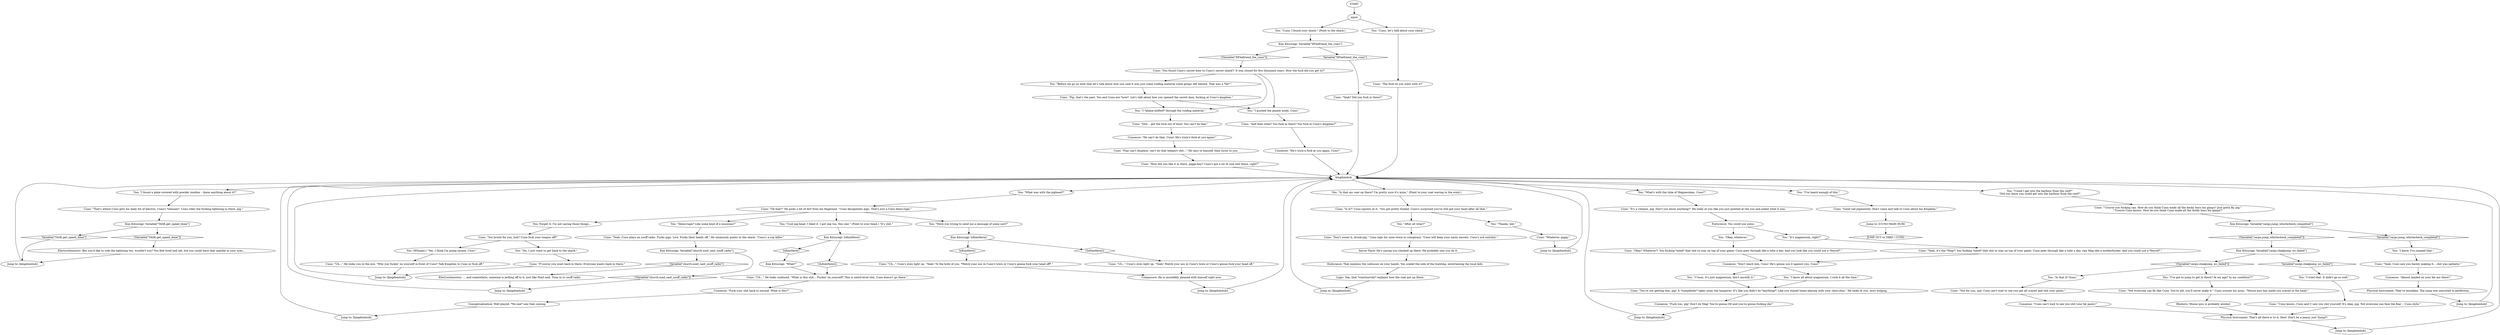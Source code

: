 # YARD / CUNO SHACK
# Talk to Cuno about the content relating to his shack (after you've been inside)
# ==================================================
digraph G {
	  0 [label="START"];
	  1 [label="input"];
	  2 [label="You: \"I *phase-shifted* through the roofing material.\""];
	  3 [label="Cuno: \"Uh...\" He looks confused. \"What is this shit... Fuckin' on yourself? This is weird-level shit, Cuno doesn't go there.\""];
	  4 [label="Cunoesse: \"Fuck your shit back to normal. What is this?\""];
	  5 [label="Rhetoric: Moose piss is probably alcohol."];
	  6 [label="Jump to: [kingdomhub]"];
	  7 [label="You: \"I know. I've jumped that.\""];
	  8 [label="Cuno: \"Pig, that's the past. You and Cuno are *now*. Let's talk about how you opened the secret door, fucking at Cuno's kingdom.\""];
	  9 [label="You: \"Demo-tape? Like some kind of a musician?\""];
	  10 [label="Jump to: [kingdomhub]"];
	  11 [label="Kim Kitsuragi: IsKimHere()"];
	  12 [label="IsKimHere()", shape=diamond];
	  13 [label="!(IsKimHere())", shape=diamond];
	  14 [label="Cunoesse: \"Cuno can't wait to see you shit your fat pants!\""];
	  15 [label="Composure: He is incredibly pleased with himself right now."];
	  16 [label="Cuno: \"Oh that?\" He picks a bit of dirt from his fingernail. \"Cuno decapitates pigs. That's just a Cuno demo-tape.\""];
	  17 [label="Cuno: \"Is it?\" Cuno squints at it. \"You got pretty fucked. Cuno's surprised you've still got your head after all that.\""];
	  18 [label="Cuno: \"'Course you fucking can. How do you think Cuno made all the docky boys his gimps? Just gotta fly, pig.\"\n\"'Course Cuno knows. How do you think Cuno made all the docky boys his gimps?\""];
	  19 [label="Physical Instrument: That's all there is to it, then! Don't be a pansy, just *jump*!"];
	  20 [label="Cuno: \"Don't sweat it, drunk-pig.\" Cuno taps his nose twice in conspiracy. \"Cuno will keep your nasty secrets. Cuno's not snitchin'.\""];
	  21 [label="Physical Instrument: They're mistaken. The jump was executed to perfection."];
	  22 [label="You: \"What's with the tube of Magnesolam, Cuno?\""];
	  23 [label="You: \"Before we go on with that let's talk about how you said it was just some roofing material some gimps left behind. That was a *lie*.\""];
	  24 [label="Cuno: \"Yeah, Cuno plays on snuff radio. Fucks pigs. Live. Fucks their heads off.\" He ominously points to the shack. \"Cuno's a cop killer.\""];
	  25 [label="Endurance: That explains the callouses on your hands. You scaled the side of the building, entertaining the local kids."];
	  26 [label="Cuno: \"How did you like it in there, piggo-boy? Cuno's got a lot of cool shit there, right?\""];
	  27 [label="Jump to: [kingdomhub]"];
	  28 [label="Cuno: \"Okay? Whatever?! You fucking *need* that shit to stay on top of your game. Cuno goes through like a tube a day. And you look like you could use a *barrel*.\""];
	  29 [label="Cuno: \"Uh...\" Cuno's eyes light up. \"Yeah! Watch your ass in Cuno's town or Cuno's gonna fuck your head off.\""];
	  30 [label="Cuno: \"Shit... get the fuck out of here! You can't do that.\""];
	  31 [label="Kim Kitsuragi: \"What?\""];
	  32 [label="You: \"It's magnesium, right?\""];
	  33 [label="Kim Kitsuragi: Variable[\"cargo.jump_whictecheck_completed\"]"];
	  34 [label="Variable[\"cargo.jump_whictecheck_completed\"]", shape=diamond];
	  35 [label="!(Variable[\"cargo.jump_whictecheck_completed\"])", shape=diamond];
	  36 [label="You: \"I found a plate covered with powder residue -- know anything about it?\""];
	  37 [label="Conceptualization: Well played. *No one* saw that coming."];
	  38 [label="Electrochemistry: ... and somewhere, someone is jerking off to it, just like Noid said. Tune in to snuff radio."];
	  39 [label="Cuno: \"Pigs can't displace, can't do that teleport shit...\" He says to himself, then turns to you."];
	  40 [label="You: \"Cuno, I found your shack.\" (Point to the shack.)"];
	  41 [label="You: \"I've heard enough of this.\""];
	  42 [label="You: \"Is that my coat up there? I'm pretty sure it's mine.\" (Point to your coat waving in the wind.)"];
	  43 [label="Cuno: \"Not for you, pig! Cuno can't wait to see you get all scared and shit your pants.\""];
	  44 [label="You: \"After all what?\""];
	  45 [label="Cuno: \"Uh...\" He looks you in the eye. \"Why you fuckin' on yourself in front of Cuno? Talk Kingdom to Cuno or fuck off.\""];
	  46 [label="Cuno: \"It's a vitamin, pig. Don't you know anything?\" He looks at you like you just pointed at the sun and asked what it was."];
	  47 [label="You: \"Okay, whatever.\""];
	  48 [label="Cuno: \"Cuno knows. Cuno and C saw you shit yourself. It's okay, pig. Not everyone can face the fear -- Cuno style.\""];
	  49 [label="You: \"Thanks, kid.\""];
	  50 [label="Logic: Yep, that *conclusively* explains how the coat got up there."];
	  51 [label="You: \"I've got to jump to get in there? At my age? In my condition?!\""];
	  52 [label="Cunoesse: \"He's tryin'a fuck at you again, Cuno!\""];
	  53 [label="Kim Kitsuragi: Variable[\"TASK.get_speed_done\"]"];
	  54 [label="Variable[\"TASK.get_speed_done\"]", shape=diamond];
	  55 [label="!(Variable[\"TASK.get_speed_done\"])", shape=diamond];
	  56 [label="Cuno: \"Whatever, piggy.\""];
	  57 [label="Jump to: [kingdomhub]"];
	  58 [label="Kim Kitsuragi: IsKimHere()"];
	  59 [label="IsKimHere()", shape=diamond];
	  60 [label="!(IsKimHere())", shape=diamond];
	  61 [label="Kim Kitsuragi: Variable[\"cargo.cloakjump_wc_failed\"]"];
	  62 [label="Variable[\"cargo.cloakjump_wc_failed\"]", shape=diamond];
	  63 [label="!(Variable[\"cargo.cloakjump_wc_failed\"])", shape=diamond];
	  64 [label="Cuno: \"You found Cuno's secret door to Cuno's secret shack?! It was closed for five thousand years. How the fuck did you get in?\""];
	  65 [label="You: \"I pushed the panels aside, Cuno.\""];
	  66 [label="Cunoesse: \"Fuck you, pig! Don't do Mag! You're gonna OD and you're gonna fucking die!\""];
	  67 [label="Kim Kitsuragi: Variable[\"church.noid_said_snuff_radio\"]"];
	  68 [label="Variable[\"church.noid_said_snuff_radio\"]", shape=diamond];
	  69 [label="!(Variable[\"church.noid_said_snuff_radio\"])", shape=diamond];
	  70 [label="You: \"I know all about magnesium. I rock it all the time.\""];
	  71 [label="Jump to: [kingdomhub]"];
	  72 [label="Jump to: [kingdomhub]"];
	  73 [label="You: \"Cuno, let's talk about your shack.\""];
	  74 [label="kingdomhub"];
	  75 [label="You: \"Could I get into the harbour from the roof?\"\n\"Did you know you could get into the harbour from the roof?\""];
	  76 [label="You: \"Cool pig-head. I liked it. I got one too, this one.\" (Point to your head.) \"It's shit.\""];
	  77 [label="Cuno: \"Too brutal for you, huh? Cuno fuck your tongue off?\""];
	  78 [label="You: (Whisper.) \"Yes. I think I'm going insane, Cuno.\""];
	  79 [label="You: \"C'mon, it's just magnesium, don't mystify it.\""];
	  80 [label="Savoir Faire: He's saying you climbed up there. He probably saw you do it."];
	  81 [label="You: \"I tried that. It didn't go so well.\""];
	  82 [label="Cuno: \"You're not getting this, pig! It *completely* takes away the hangover. It's like you didn't do *anything*! Like you stayed home playing with your choo-choo.\" He looks at you, eyes bulging."];
	  83 [label="You: \"Is that it? Easy.\""];
	  84 [label="Jump to: [kingdomhub]"];
	  86 [label="Cuno: \"Yeah? Did you fuck in there?\""];
	  87 [label="You: Forget it, I'm not saying those things..."];
	  88 [label="You: \"Were you trying to send me a message of some sort?\""];
	  89 [label="Cuno: \"Good call pigmeister. Don't come and talk to Cuno about his Kingdom.\""];
	  90 [label="Kim Kitsuragi: Variable[\"XP.befriend_the_cuno\"]"];
	  91 [label="Variable[\"XP.befriend_the_cuno\"]", shape=diamond];
	  92 [label="!(Variable[\"XP.befriend_the_cuno\"])", shape=diamond];
	  93 [label="Cuno: \"And then what? You fuck in there? You fuck in Cuno's kingdom?\""];
	  94 [label="Cunoesse: \"Don't teach him, Cuno! He's gonna use it against you, Cuno!\""];
	  95 [label="Cuno: \"The fuck do you want with it?\""];
	  96 [label="Cuno: \"Yeah, Cuno saw you barely making it... shit was pathetic.\""];
	  97 [label="You: \"No, I just want to get back to the shack.\""];
	  98 [label="Jump to: [kingdomhub]"];
	  99 [label="Cuno: \"That's where Cuno gets his daily hit of electric, Cuno's *shazam*. Cuno rides the fucking lightning in there, pig.\""];
	  100 [label="Electrochemistry: Bet you'd like to ride the lightning too, wouldn't you? You feel tired and old, but you could have that sparkle in your eyes..."];
	  101 [label="You: \"What was with the pighead?\""];
	  102 [label="Cuno: \"Not everyone can fly like Cuno. You're old, you'll never make it.\" Cuno crosses his arms. \"Moose piss has made you scared in the head.\""];
	  103 [label="Cunoesse: \"He can't do that, Cuno! He's tryin'a fuck at you again!\""];
	  104 [label="Cuno: \"F'course you want back in there. Everyone wants back in there.\""];
	  105 [label="Jump to: [CUNO MAIN HUB]"];
	  106 [label="Cuno: \"Uh...\" Cuno's eyes light up. \"Yeah! To the both of you. *Watch your ass in Cuno's town or Cuno's gonna fuck your head off*.\""];
	  107 [label="Jump to: [kingdomhub]"];
	  108 [label="Cuno: \"Yeah, it's the *Mag*! You fucking *need* that shit to stay on top of your game. Cuno goes through like a tube a day, rips Mag like a motherfucker. And you could use a *barrel*.\""];
	  109 [label="Endurance: You could use some."];
	  110 [label="Jump to: [kingdomhub]"];
	  111 [label="Cunoesse: \"Almost landed on your fat ass there!\""];
	  6030438 [label="JUMP OUT to YARD / CUNO", shape=diamond];
	  0 -> 1
	  1 -> 40
	  1 -> 73
	  2 -> 30
	  3 -> 4
	  4 -> 37
	  5 -> 19
	  6 -> 74
	  7 -> 96
	  8 -> 65
	  8 -> 2
	  9 -> 24
	  10 -> 74
	  11 -> 12
	  11 -> 13
	  12 -> 31
	  13 -> 3
	  14 -> 19
	  15 -> 57
	  16 -> 88
	  16 -> 9
	  16 -> 76
	  16 -> 87
	  17 -> 49
	  17 -> 44
	  18 -> 33
	  19 -> 98
	  20 -> 80
	  21 -> 84
	  22 -> 46
	  23 -> 8
	  24 -> 67
	  25 -> 50
	  26 -> 74
	  27 -> 74
	  28 -> 94
	  29 -> 15
	  30 -> 103
	  31 -> 3
	  32 -> 108
	  33 -> 34
	  33 -> 35
	  34 -> 7
	  35 -> 61
	  36 -> 99
	  37 -> 27
	  38 -> 107
	  39 -> 26
	  40 -> 90
	  41 -> 89
	  42 -> 17
	  43 -> 14
	  44 -> 20
	  45 -> 10
	  46 -> 109
	  47 -> 28
	  48 -> 19
	  49 -> 56
	  50 -> 72
	  51 -> 102
	  52 -> 74
	  53 -> 54
	  53 -> 55
	  54 -> 6
	  55 -> 100
	  56 -> 71
	  57 -> 74
	  58 -> 59
	  58 -> 60
	  59 -> 106
	  60 -> 29
	  61 -> 62
	  61 -> 63
	  62 -> 81
	  63 -> 51
	  63 -> 83
	  64 -> 65
	  64 -> 2
	  64 -> 23
	  65 -> 93
	  66 -> 110
	  67 -> 68
	  67 -> 69
	  68 -> 38
	  69 -> 107
	  70 -> 82
	  71 -> 74
	  72 -> 74
	  73 -> 95
	  74 -> 36
	  74 -> 101
	  74 -> 41
	  74 -> 42
	  74 -> 75
	  74 -> 22
	  75 -> 18
	  76 -> 11
	  77 -> 97
	  77 -> 78
	  78 -> 45
	  79 -> 82
	  80 -> 25
	  81 -> 48
	  82 -> 66
	  83 -> 43
	  84 -> 74
	  86 -> 74
	  87 -> 77
	  88 -> 58
	  89 -> 105
	  90 -> 91
	  90 -> 92
	  91 -> 86
	  92 -> 64
	  93 -> 52
	  94 -> 70
	  94 -> 79
	  95 -> 74
	  96 -> 111
	  97 -> 104
	  98 -> 74
	  99 -> 53
	  100 -> 6
	  101 -> 16
	  102 -> 5
	  103 -> 39
	  104 -> 10
	  105 -> 6030438
	  106 -> 15
	  107 -> 74
	  108 -> 94
	  109 -> 32
	  109 -> 47
	  110 -> 74
	  111 -> 21
}

